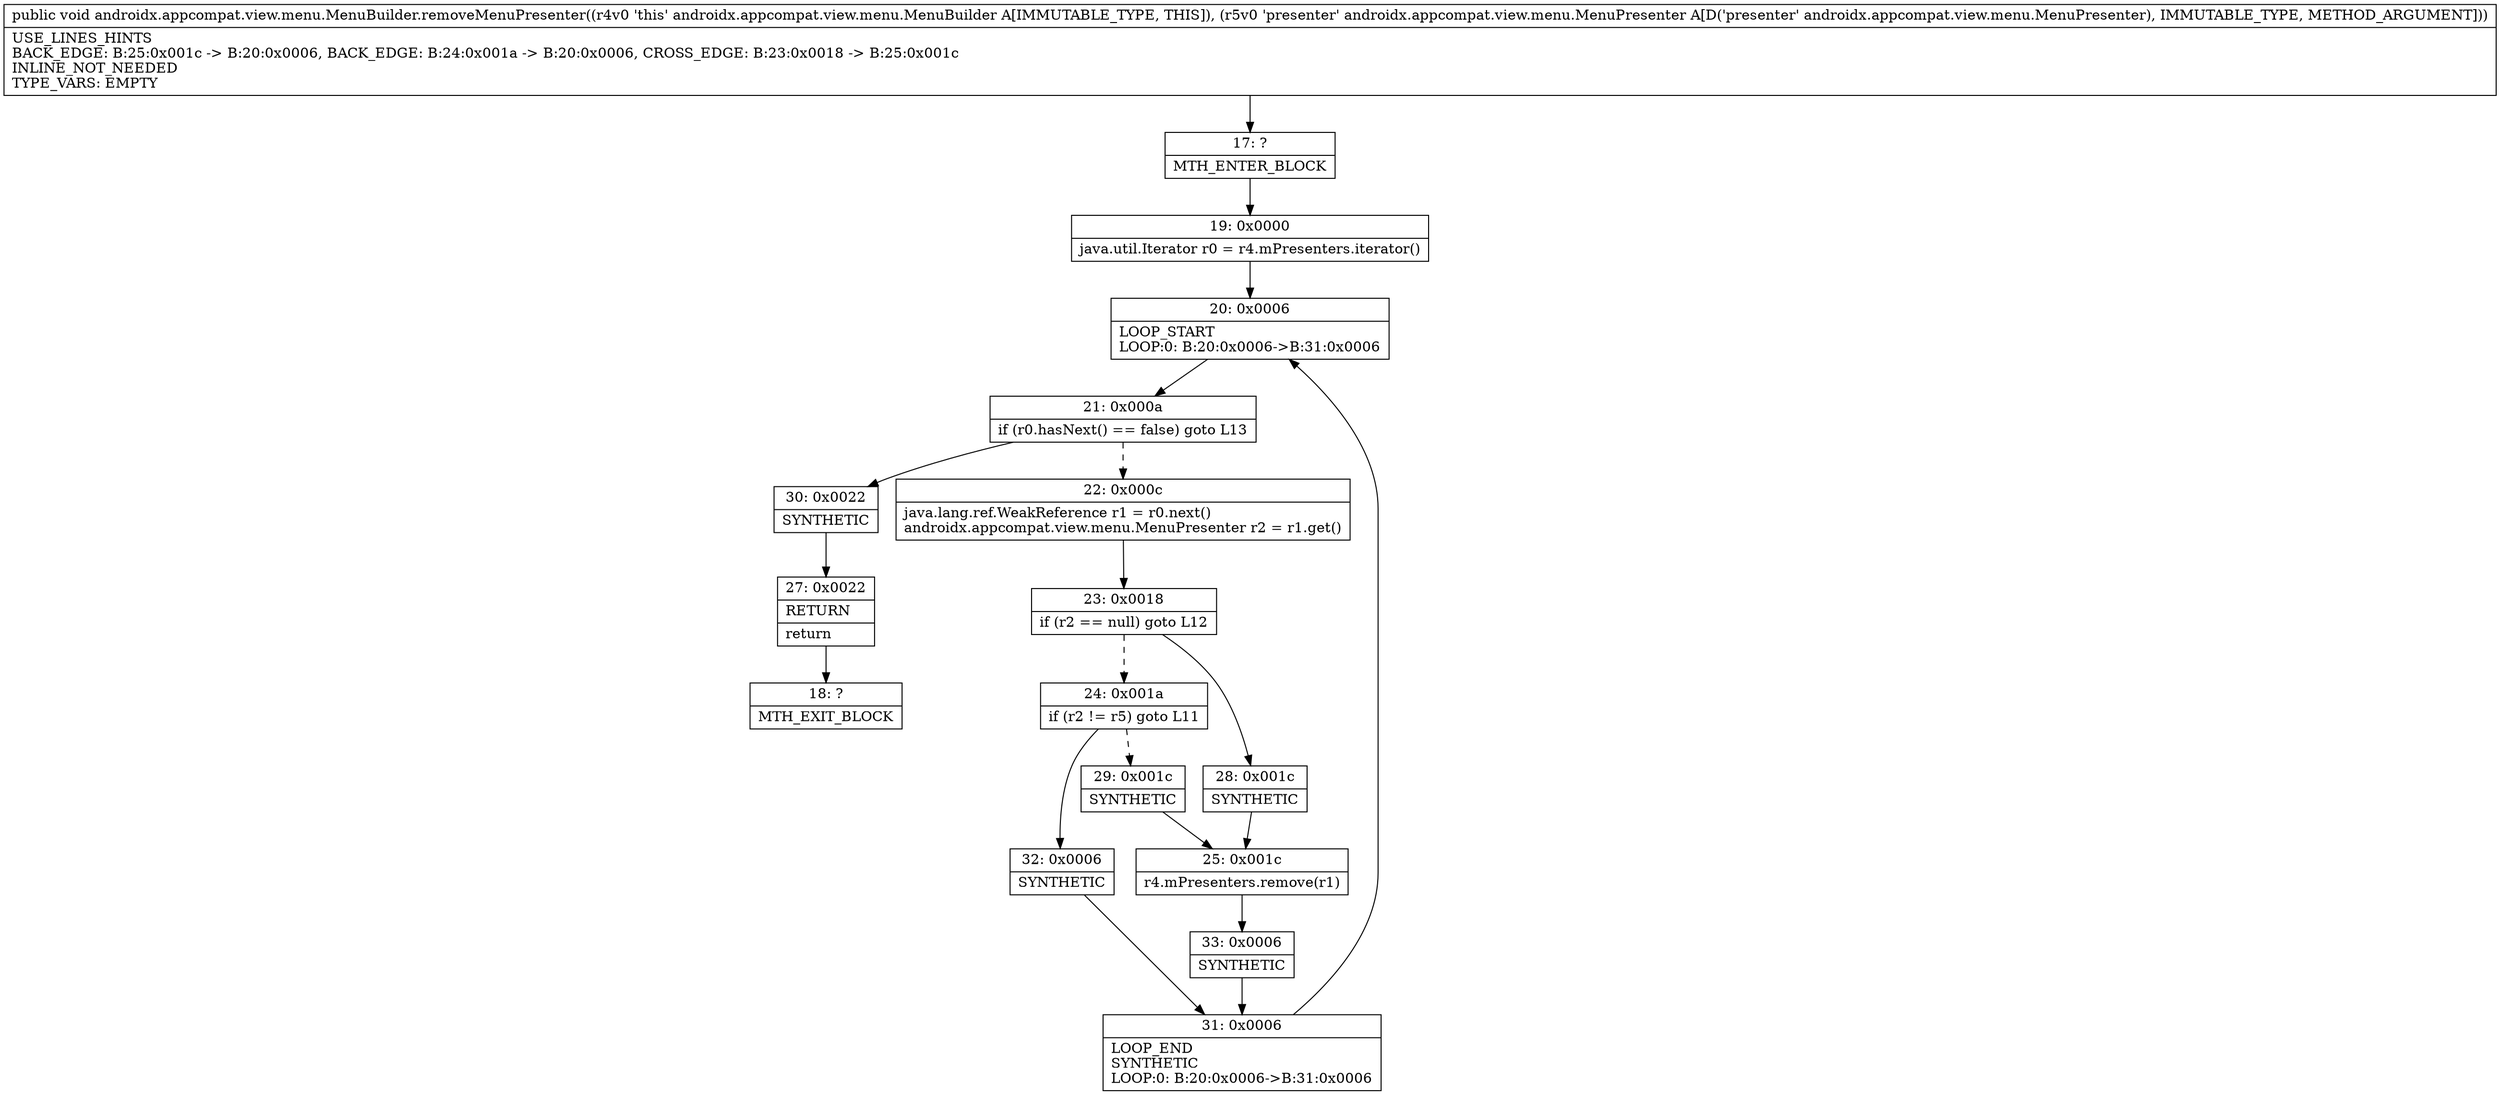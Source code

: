 digraph "CFG forandroidx.appcompat.view.menu.MenuBuilder.removeMenuPresenter(Landroidx\/appcompat\/view\/menu\/MenuPresenter;)V" {
Node_17 [shape=record,label="{17\:\ ?|MTH_ENTER_BLOCK\l}"];
Node_19 [shape=record,label="{19\:\ 0x0000|java.util.Iterator r0 = r4.mPresenters.iterator()\l}"];
Node_20 [shape=record,label="{20\:\ 0x0006|LOOP_START\lLOOP:0: B:20:0x0006\-\>B:31:0x0006\l}"];
Node_21 [shape=record,label="{21\:\ 0x000a|if (r0.hasNext() == false) goto L13\l}"];
Node_22 [shape=record,label="{22\:\ 0x000c|java.lang.ref.WeakReference r1 = r0.next()\landroidx.appcompat.view.menu.MenuPresenter r2 = r1.get()\l}"];
Node_23 [shape=record,label="{23\:\ 0x0018|if (r2 == null) goto L12\l}"];
Node_24 [shape=record,label="{24\:\ 0x001a|if (r2 != r5) goto L11\l}"];
Node_29 [shape=record,label="{29\:\ 0x001c|SYNTHETIC\l}"];
Node_25 [shape=record,label="{25\:\ 0x001c|r4.mPresenters.remove(r1)\l}"];
Node_33 [shape=record,label="{33\:\ 0x0006|SYNTHETIC\l}"];
Node_31 [shape=record,label="{31\:\ 0x0006|LOOP_END\lSYNTHETIC\lLOOP:0: B:20:0x0006\-\>B:31:0x0006\l}"];
Node_32 [shape=record,label="{32\:\ 0x0006|SYNTHETIC\l}"];
Node_28 [shape=record,label="{28\:\ 0x001c|SYNTHETIC\l}"];
Node_30 [shape=record,label="{30\:\ 0x0022|SYNTHETIC\l}"];
Node_27 [shape=record,label="{27\:\ 0x0022|RETURN\l|return\l}"];
Node_18 [shape=record,label="{18\:\ ?|MTH_EXIT_BLOCK\l}"];
MethodNode[shape=record,label="{public void androidx.appcompat.view.menu.MenuBuilder.removeMenuPresenter((r4v0 'this' androidx.appcompat.view.menu.MenuBuilder A[IMMUTABLE_TYPE, THIS]), (r5v0 'presenter' androidx.appcompat.view.menu.MenuPresenter A[D('presenter' androidx.appcompat.view.menu.MenuPresenter), IMMUTABLE_TYPE, METHOD_ARGUMENT]))  | USE_LINES_HINTS\lBACK_EDGE: B:25:0x001c \-\> B:20:0x0006, BACK_EDGE: B:24:0x001a \-\> B:20:0x0006, CROSS_EDGE: B:23:0x0018 \-\> B:25:0x001c\lINLINE_NOT_NEEDED\lTYPE_VARS: EMPTY\l}"];
MethodNode -> Node_17;Node_17 -> Node_19;
Node_19 -> Node_20;
Node_20 -> Node_21;
Node_21 -> Node_22[style=dashed];
Node_21 -> Node_30;
Node_22 -> Node_23;
Node_23 -> Node_24[style=dashed];
Node_23 -> Node_28;
Node_24 -> Node_29[style=dashed];
Node_24 -> Node_32;
Node_29 -> Node_25;
Node_25 -> Node_33;
Node_33 -> Node_31;
Node_31 -> Node_20;
Node_32 -> Node_31;
Node_28 -> Node_25;
Node_30 -> Node_27;
Node_27 -> Node_18;
}


